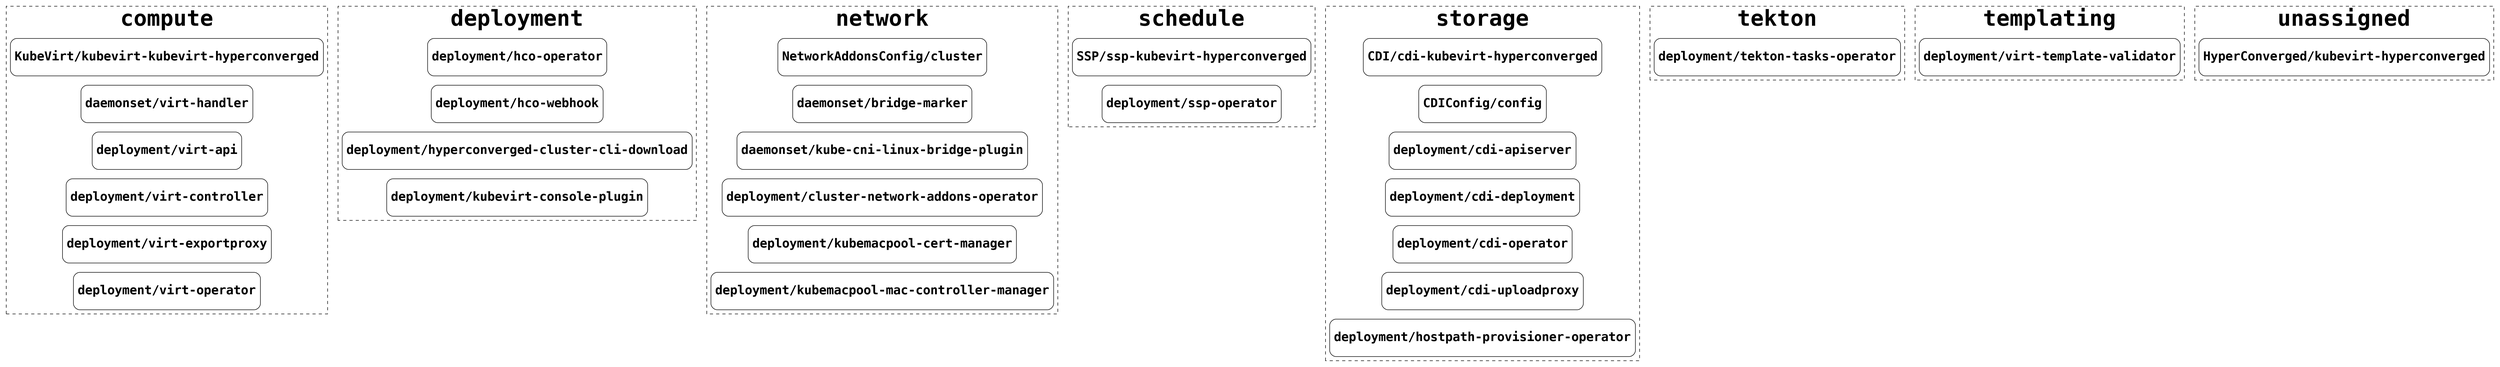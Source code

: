 digraph component {
	graph [rankdir=LR]
	node [fontname="Courier-Bold" fontsize=24 height=1 shape=box style=rounded width=3]
	subgraph cluster_compute {
		fontname="Courier-Bold" fontsize=42 group=compute label=compute rank=same style=dashed
		"KubeVirt/kubevirt-kubevirt-hyperconverged" [label="KubeVirt/kubevirt-kubevirt-hyperconverged"]
		"daemonset/virt-handler" [label="daemonset/virt-handler"]
		"deployment/virt-api" [label="deployment/virt-api"]
		"deployment/virt-controller" [label="deployment/virt-controller"]
		"deployment/virt-exportproxy" [label="deployment/virt-exportproxy"]
		"deployment/virt-operator" [label="deployment/virt-operator"]
	}
	subgraph cluster_deployment {
		fontname="Courier-Bold" fontsize=42 group=deployment label=deployment rank=same style=dashed
		"deployment/hco-operator" [label="deployment/hco-operator"]
		"deployment/hco-webhook" [label="deployment/hco-webhook"]
		"deployment/hyperconverged-cluster-cli-download" [label="deployment/hyperconverged-cluster-cli-download"]
		"deployment/kubevirt-console-plugin" [label="deployment/kubevirt-console-plugin"]
	}
	subgraph cluster_network {
		fontname="Courier-Bold" fontsize=42 group=network label=network rank=same style=dashed
		"NetworkAddonsConfig/cluster" [label="NetworkAddonsConfig/cluster"]
		"daemonset/bridge-marker" [label="daemonset/bridge-marker"]
		"daemonset/kube-cni-linux-bridge-plugin" [label="daemonset/kube-cni-linux-bridge-plugin"]
		"deployment/cluster-network-addons-operator" [label="deployment/cluster-network-addons-operator"]
		"deployment/kubemacpool-cert-manager" [label="deployment/kubemacpool-cert-manager"]
		"deployment/kubemacpool-mac-controller-manager" [label="deployment/kubemacpool-mac-controller-manager"]
	}
	subgraph cluster_schedule {
		fontname="Courier-Bold" fontsize=42 group=schedule label=schedule rank=same style=dashed
		"SSP/ssp-kubevirt-hyperconverged" [label="SSP/ssp-kubevirt-hyperconverged"]
		"deployment/ssp-operator" [label="deployment/ssp-operator"]
	}
	subgraph cluster_storage {
		fontname="Courier-Bold" fontsize=42 group=storage label=storage rank=same style=dashed
		"CDI/cdi-kubevirt-hyperconverged" [label="CDI/cdi-kubevirt-hyperconverged"]
		"CDIConfig/config" [label="CDIConfig/config"]
		"deployment/cdi-apiserver" [label="deployment/cdi-apiserver"]
		"deployment/cdi-deployment" [label="deployment/cdi-deployment"]
		"deployment/cdi-operator" [label="deployment/cdi-operator"]
		"deployment/cdi-uploadproxy" [label="deployment/cdi-uploadproxy"]
		"deployment/hostpath-provisioner-operator" [label="deployment/hostpath-provisioner-operator"]
	}
	subgraph cluster_tekton {
		fontname="Courier-Bold" fontsize=42 group=tekton label=tekton rank=same style=dashed
		"deployment/tekton-tasks-operator" [label="deployment/tekton-tasks-operator"]
	}
	subgraph cluster_templating {
		fontname="Courier-Bold" fontsize=42 group=templating label=templating rank=same style=dashed
		"deployment/virt-template-validator" [label="deployment/virt-template-validator"]
	}
	subgraph cluster_unassigned {
		fontname="Courier-Bold" fontsize=42 group=unassigned label=unassigned rank=same style=dashed
		"HyperConverged/kubevirt-hyperconverged" [label="HyperConverged/kubevirt-hyperconverged"]
	}
	edge [style=invis]
	"KubeVirt/kubevirt-kubevirt-hyperconverged" -> "deployment/hco-operator"
	"deployment/hco-operator" -> "NetworkAddonsConfig/cluster"
	"NetworkAddonsConfig/cluster" -> "SSP/ssp-kubevirt-hyperconverged"
	"SSP/ssp-kubevirt-hyperconverged" -> "CDI/cdi-kubevirt-hyperconverged"
	"CDI/cdi-kubevirt-hyperconverged" -> "deployment/tekton-tasks-operator"
	"deployment/tekton-tasks-operator" -> "deployment/virt-template-validator"
	"deployment/virt-template-validator" -> "HyperConverged/kubevirt-hyperconverged"
}
